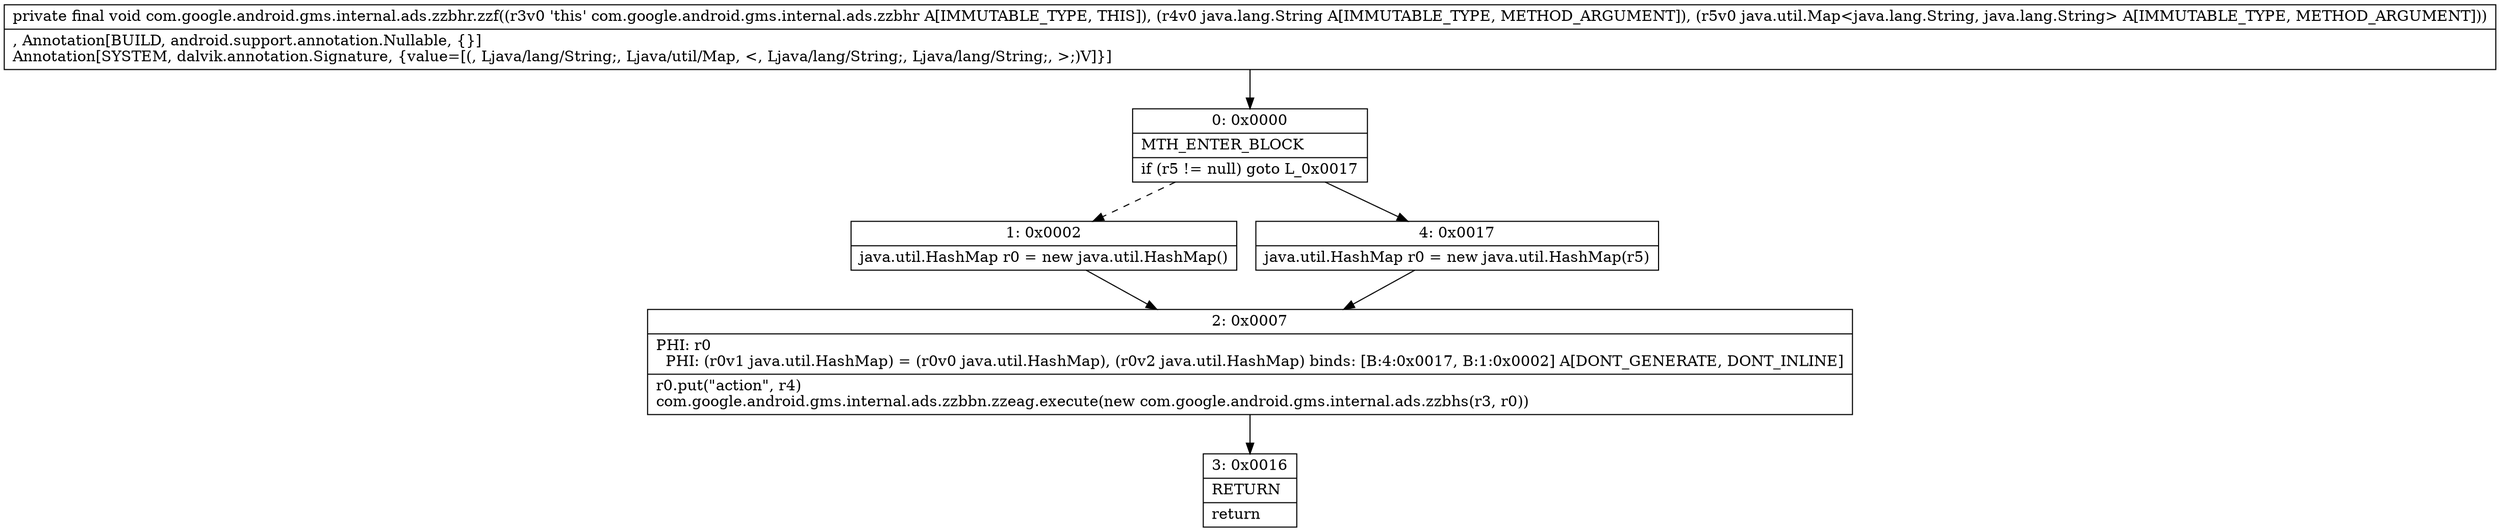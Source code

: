 digraph "CFG forcom.google.android.gms.internal.ads.zzbhr.zzf(Ljava\/lang\/String;Ljava\/util\/Map;)V" {
Node_0 [shape=record,label="{0\:\ 0x0000|MTH_ENTER_BLOCK\l|if (r5 != null) goto L_0x0017\l}"];
Node_1 [shape=record,label="{1\:\ 0x0002|java.util.HashMap r0 = new java.util.HashMap()\l}"];
Node_2 [shape=record,label="{2\:\ 0x0007|PHI: r0 \l  PHI: (r0v1 java.util.HashMap) = (r0v0 java.util.HashMap), (r0v2 java.util.HashMap) binds: [B:4:0x0017, B:1:0x0002] A[DONT_GENERATE, DONT_INLINE]\l|r0.put(\"action\", r4)\lcom.google.android.gms.internal.ads.zzbbn.zzeag.execute(new com.google.android.gms.internal.ads.zzbhs(r3, r0))\l}"];
Node_3 [shape=record,label="{3\:\ 0x0016|RETURN\l|return\l}"];
Node_4 [shape=record,label="{4\:\ 0x0017|java.util.HashMap r0 = new java.util.HashMap(r5)\l}"];
MethodNode[shape=record,label="{private final void com.google.android.gms.internal.ads.zzbhr.zzf((r3v0 'this' com.google.android.gms.internal.ads.zzbhr A[IMMUTABLE_TYPE, THIS]), (r4v0 java.lang.String A[IMMUTABLE_TYPE, METHOD_ARGUMENT]), (r5v0 java.util.Map\<java.lang.String, java.lang.String\> A[IMMUTABLE_TYPE, METHOD_ARGUMENT]))  | , Annotation[BUILD, android.support.annotation.Nullable, \{\}]\lAnnotation[SYSTEM, dalvik.annotation.Signature, \{value=[(, Ljava\/lang\/String;, Ljava\/util\/Map, \<, Ljava\/lang\/String;, Ljava\/lang\/String;, \>;)V]\}]\l}"];
MethodNode -> Node_0;
Node_0 -> Node_1[style=dashed];
Node_0 -> Node_4;
Node_1 -> Node_2;
Node_2 -> Node_3;
Node_4 -> Node_2;
}

